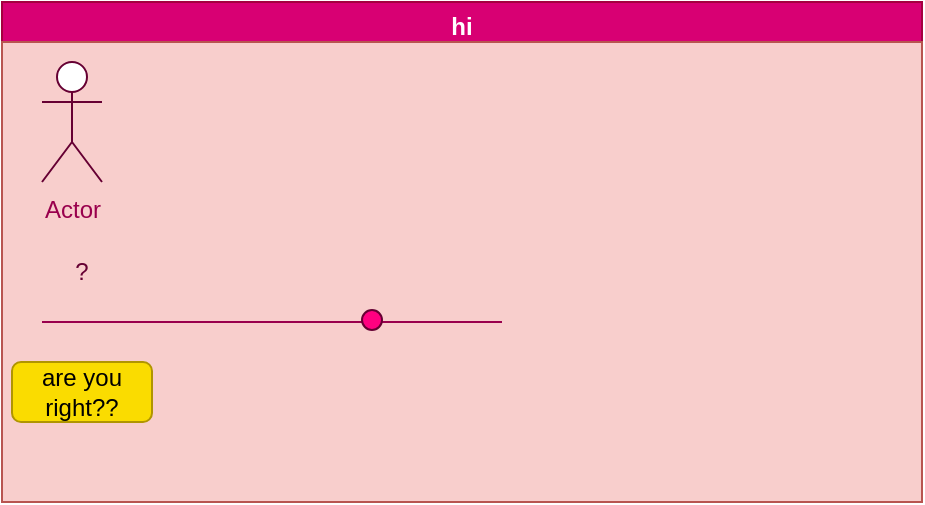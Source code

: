 <mxfile>
    <diagram id="-55225dTMH6KRCjdtvrq" name="Page-1">
        <mxGraphModel dx="594" dy="561" grid="1" gridSize="10" guides="1" tooltips="1" connect="1" arrows="1" fold="1" page="1" pageScale="1" pageWidth="827" pageHeight="1169" math="0" shadow="0">
            <root>
                <mxCell id="0"/>
                <mxCell id="1" parent="0"/>
                <mxCell id="2" value="hi" style="swimlane;fillColor=#d80073;fontColor=#ffffff;strokeColor=#A50040;" parent="1" vertex="1">
                    <mxGeometry x="70" y="130" width="460" height="250" as="geometry"/>
                </mxCell>
                <mxCell id="4" value="" style="rounded=0;whiteSpace=wrap;html=1;fillColor=#f8cecc;strokeColor=#b85450;" parent="2" vertex="1">
                    <mxGeometry y="20" width="460" height="230" as="geometry"/>
                </mxCell>
                <mxCell id="5" value="Actor" style="shape=umlActor;verticalLabelPosition=bottom;verticalAlign=top;html=1;outlineConnect=0;strokeColor=#660033;fontColor=#99004D;" parent="2" vertex="1">
                    <mxGeometry x="20" y="30" width="30" height="60" as="geometry"/>
                </mxCell>
                <mxCell id="6" value="&lt;font color=&quot;#660033&quot;&gt;?&lt;/font&gt;" style="text;html=1;strokeColor=none;fillColor=none;align=center;verticalAlign=middle;whiteSpace=wrap;rounded=0;" parent="2" vertex="1">
                    <mxGeometry x="10" y="120" width="60" height="30" as="geometry"/>
                </mxCell>
                <mxCell id="9" value="" style="endArrow=none;html=1;fontColor=#99004D;strokeColor=#99004D;" parent="2" edge="1">
                    <mxGeometry width="50" height="50" relative="1" as="geometry">
                        <mxPoint x="20" y="160" as="sourcePoint"/>
                        <mxPoint x="250" y="160" as="targetPoint"/>
                    </mxGeometry>
                </mxCell>
                <mxCell id="10" value="" style="ellipse;whiteSpace=wrap;html=1;aspect=fixed;fontColor=#99004D;strokeColor=#660033;fillColor=#FF0080;" parent="2" vertex="1">
                    <mxGeometry x="180" y="154" width="10" height="10" as="geometry"/>
                </mxCell>
                <mxCell id="11" value="&lt;font&gt;are you right??&lt;/font&gt;" style="rounded=1;whiteSpace=wrap;html=1;fontColor=#000000;strokeColor=#B09500;fillColor=#FADC00;" parent="2" vertex="1">
                    <mxGeometry x="5" y="180" width="70" height="30" as="geometry"/>
                </mxCell>
            </root>
        </mxGraphModel>
    </diagram>
</mxfile>